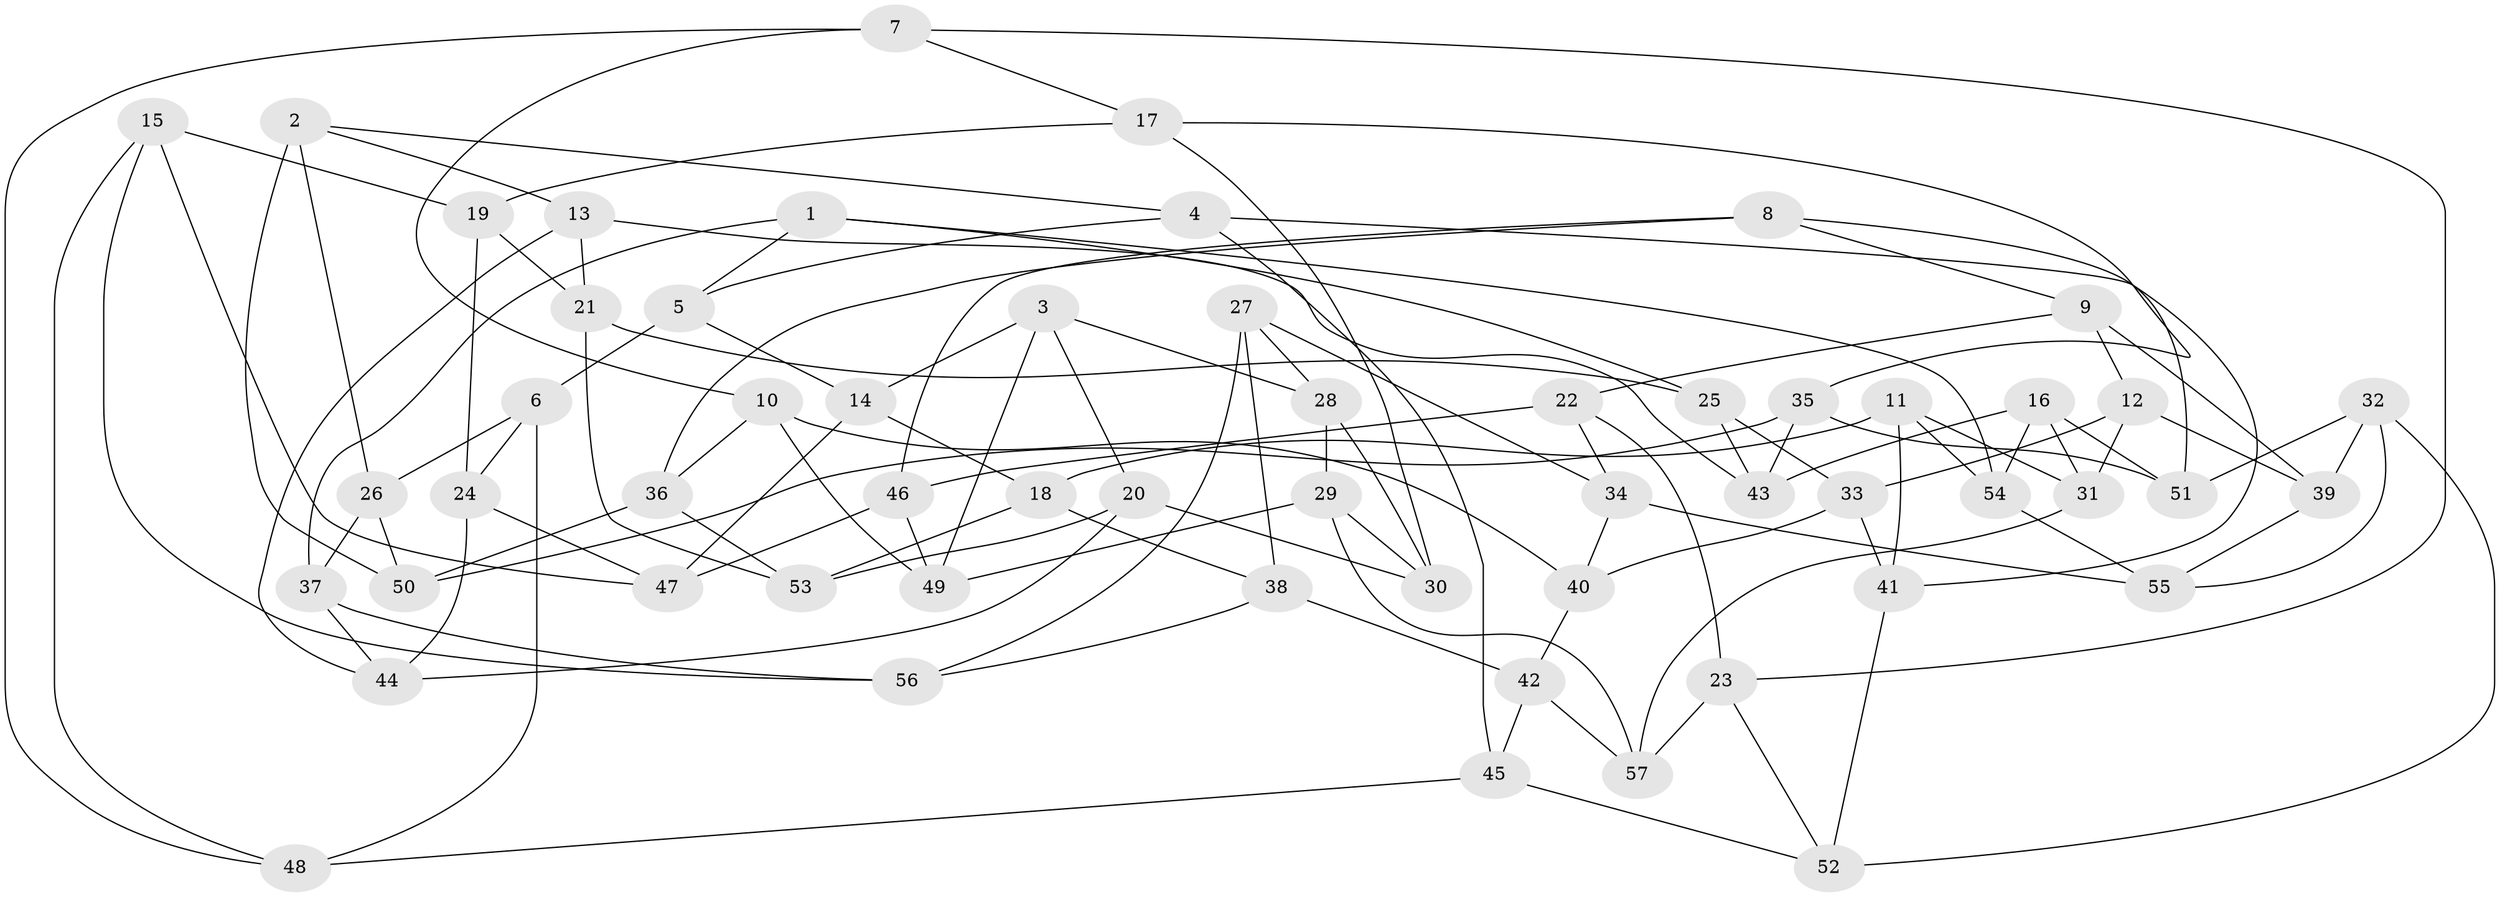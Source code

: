 // coarse degree distribution, {6: 0.48484848484848486, 3: 0.06060606060606061, 5: 0.24242424242424243, 4: 0.21212121212121213}
// Generated by graph-tools (version 1.1) at 2025/52/02/27/25 19:52:33]
// undirected, 57 vertices, 114 edges
graph export_dot {
graph [start="1"]
  node [color=gray90,style=filled];
  1;
  2;
  3;
  4;
  5;
  6;
  7;
  8;
  9;
  10;
  11;
  12;
  13;
  14;
  15;
  16;
  17;
  18;
  19;
  20;
  21;
  22;
  23;
  24;
  25;
  26;
  27;
  28;
  29;
  30;
  31;
  32;
  33;
  34;
  35;
  36;
  37;
  38;
  39;
  40;
  41;
  42;
  43;
  44;
  45;
  46;
  47;
  48;
  49;
  50;
  51;
  52;
  53;
  54;
  55;
  56;
  57;
  1 -- 37;
  1 -- 54;
  1 -- 5;
  1 -- 25;
  2 -- 4;
  2 -- 50;
  2 -- 13;
  2 -- 26;
  3 -- 28;
  3 -- 14;
  3 -- 20;
  3 -- 49;
  4 -- 41;
  4 -- 45;
  4 -- 5;
  5 -- 14;
  5 -- 6;
  6 -- 48;
  6 -- 26;
  6 -- 24;
  7 -- 10;
  7 -- 17;
  7 -- 23;
  7 -- 48;
  8 -- 36;
  8 -- 51;
  8 -- 9;
  8 -- 46;
  9 -- 12;
  9 -- 22;
  9 -- 39;
  10 -- 49;
  10 -- 36;
  10 -- 40;
  11 -- 54;
  11 -- 31;
  11 -- 18;
  11 -- 41;
  12 -- 39;
  12 -- 31;
  12 -- 33;
  13 -- 21;
  13 -- 43;
  13 -- 44;
  14 -- 47;
  14 -- 18;
  15 -- 47;
  15 -- 48;
  15 -- 19;
  15 -- 56;
  16 -- 31;
  16 -- 51;
  16 -- 43;
  16 -- 54;
  17 -- 30;
  17 -- 35;
  17 -- 19;
  18 -- 38;
  18 -- 53;
  19 -- 21;
  19 -- 24;
  20 -- 30;
  20 -- 53;
  20 -- 44;
  21 -- 53;
  21 -- 25;
  22 -- 46;
  22 -- 34;
  22 -- 23;
  23 -- 52;
  23 -- 57;
  24 -- 47;
  24 -- 44;
  25 -- 43;
  25 -- 33;
  26 -- 37;
  26 -- 50;
  27 -- 38;
  27 -- 34;
  27 -- 28;
  27 -- 56;
  28 -- 29;
  28 -- 30;
  29 -- 30;
  29 -- 57;
  29 -- 49;
  31 -- 57;
  32 -- 55;
  32 -- 39;
  32 -- 51;
  32 -- 52;
  33 -- 40;
  33 -- 41;
  34 -- 40;
  34 -- 55;
  35 -- 51;
  35 -- 43;
  35 -- 50;
  36 -- 50;
  36 -- 53;
  37 -- 56;
  37 -- 44;
  38 -- 56;
  38 -- 42;
  39 -- 55;
  40 -- 42;
  41 -- 52;
  42 -- 45;
  42 -- 57;
  45 -- 52;
  45 -- 48;
  46 -- 49;
  46 -- 47;
  54 -- 55;
}
